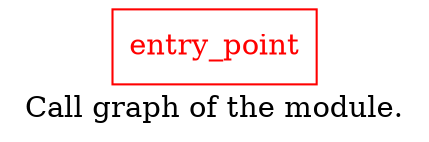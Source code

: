 digraph "Call graph of the module." {
  label="Call graph of the module.";
  node [shape=record];

  Node_entry_point [color="red", fontcolor="red", label="{entry_point}"];
}
